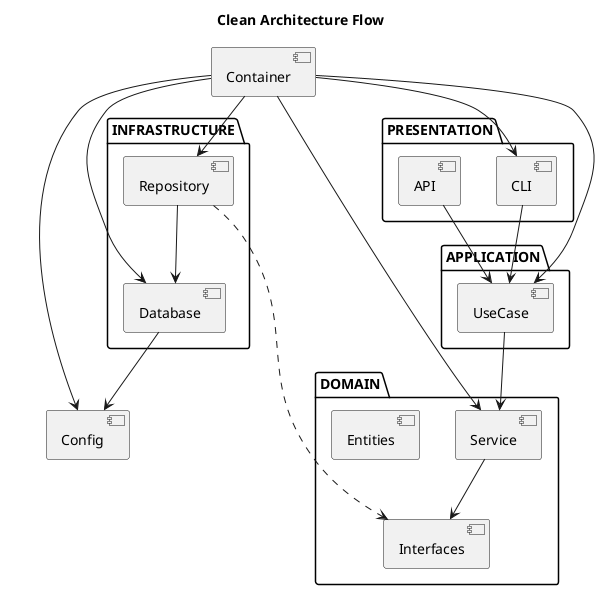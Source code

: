 @startuml
title Clean Architecture Flow

package "PRESENTATION" {
  [CLI]
  [API]
}

package "APPLICATION" {
  [UseCase]
}

package "DOMAIN" {
  [Service]
  [Entities]
  [Interfaces]
}

package "INFRASTRUCTURE" {
  [Database]
  [Repository]
}

[Config]
[Container]

CLI --> UseCase
API --> UseCase
UseCase --> Service
Service --> Interfaces
Repository ..> Interfaces
Repository --> Database
Container --> CLI
Container --> UseCase
Container --> Service
Container --> Repository
Container --> Database
Database --> Config
Container --> Config

@enduml
